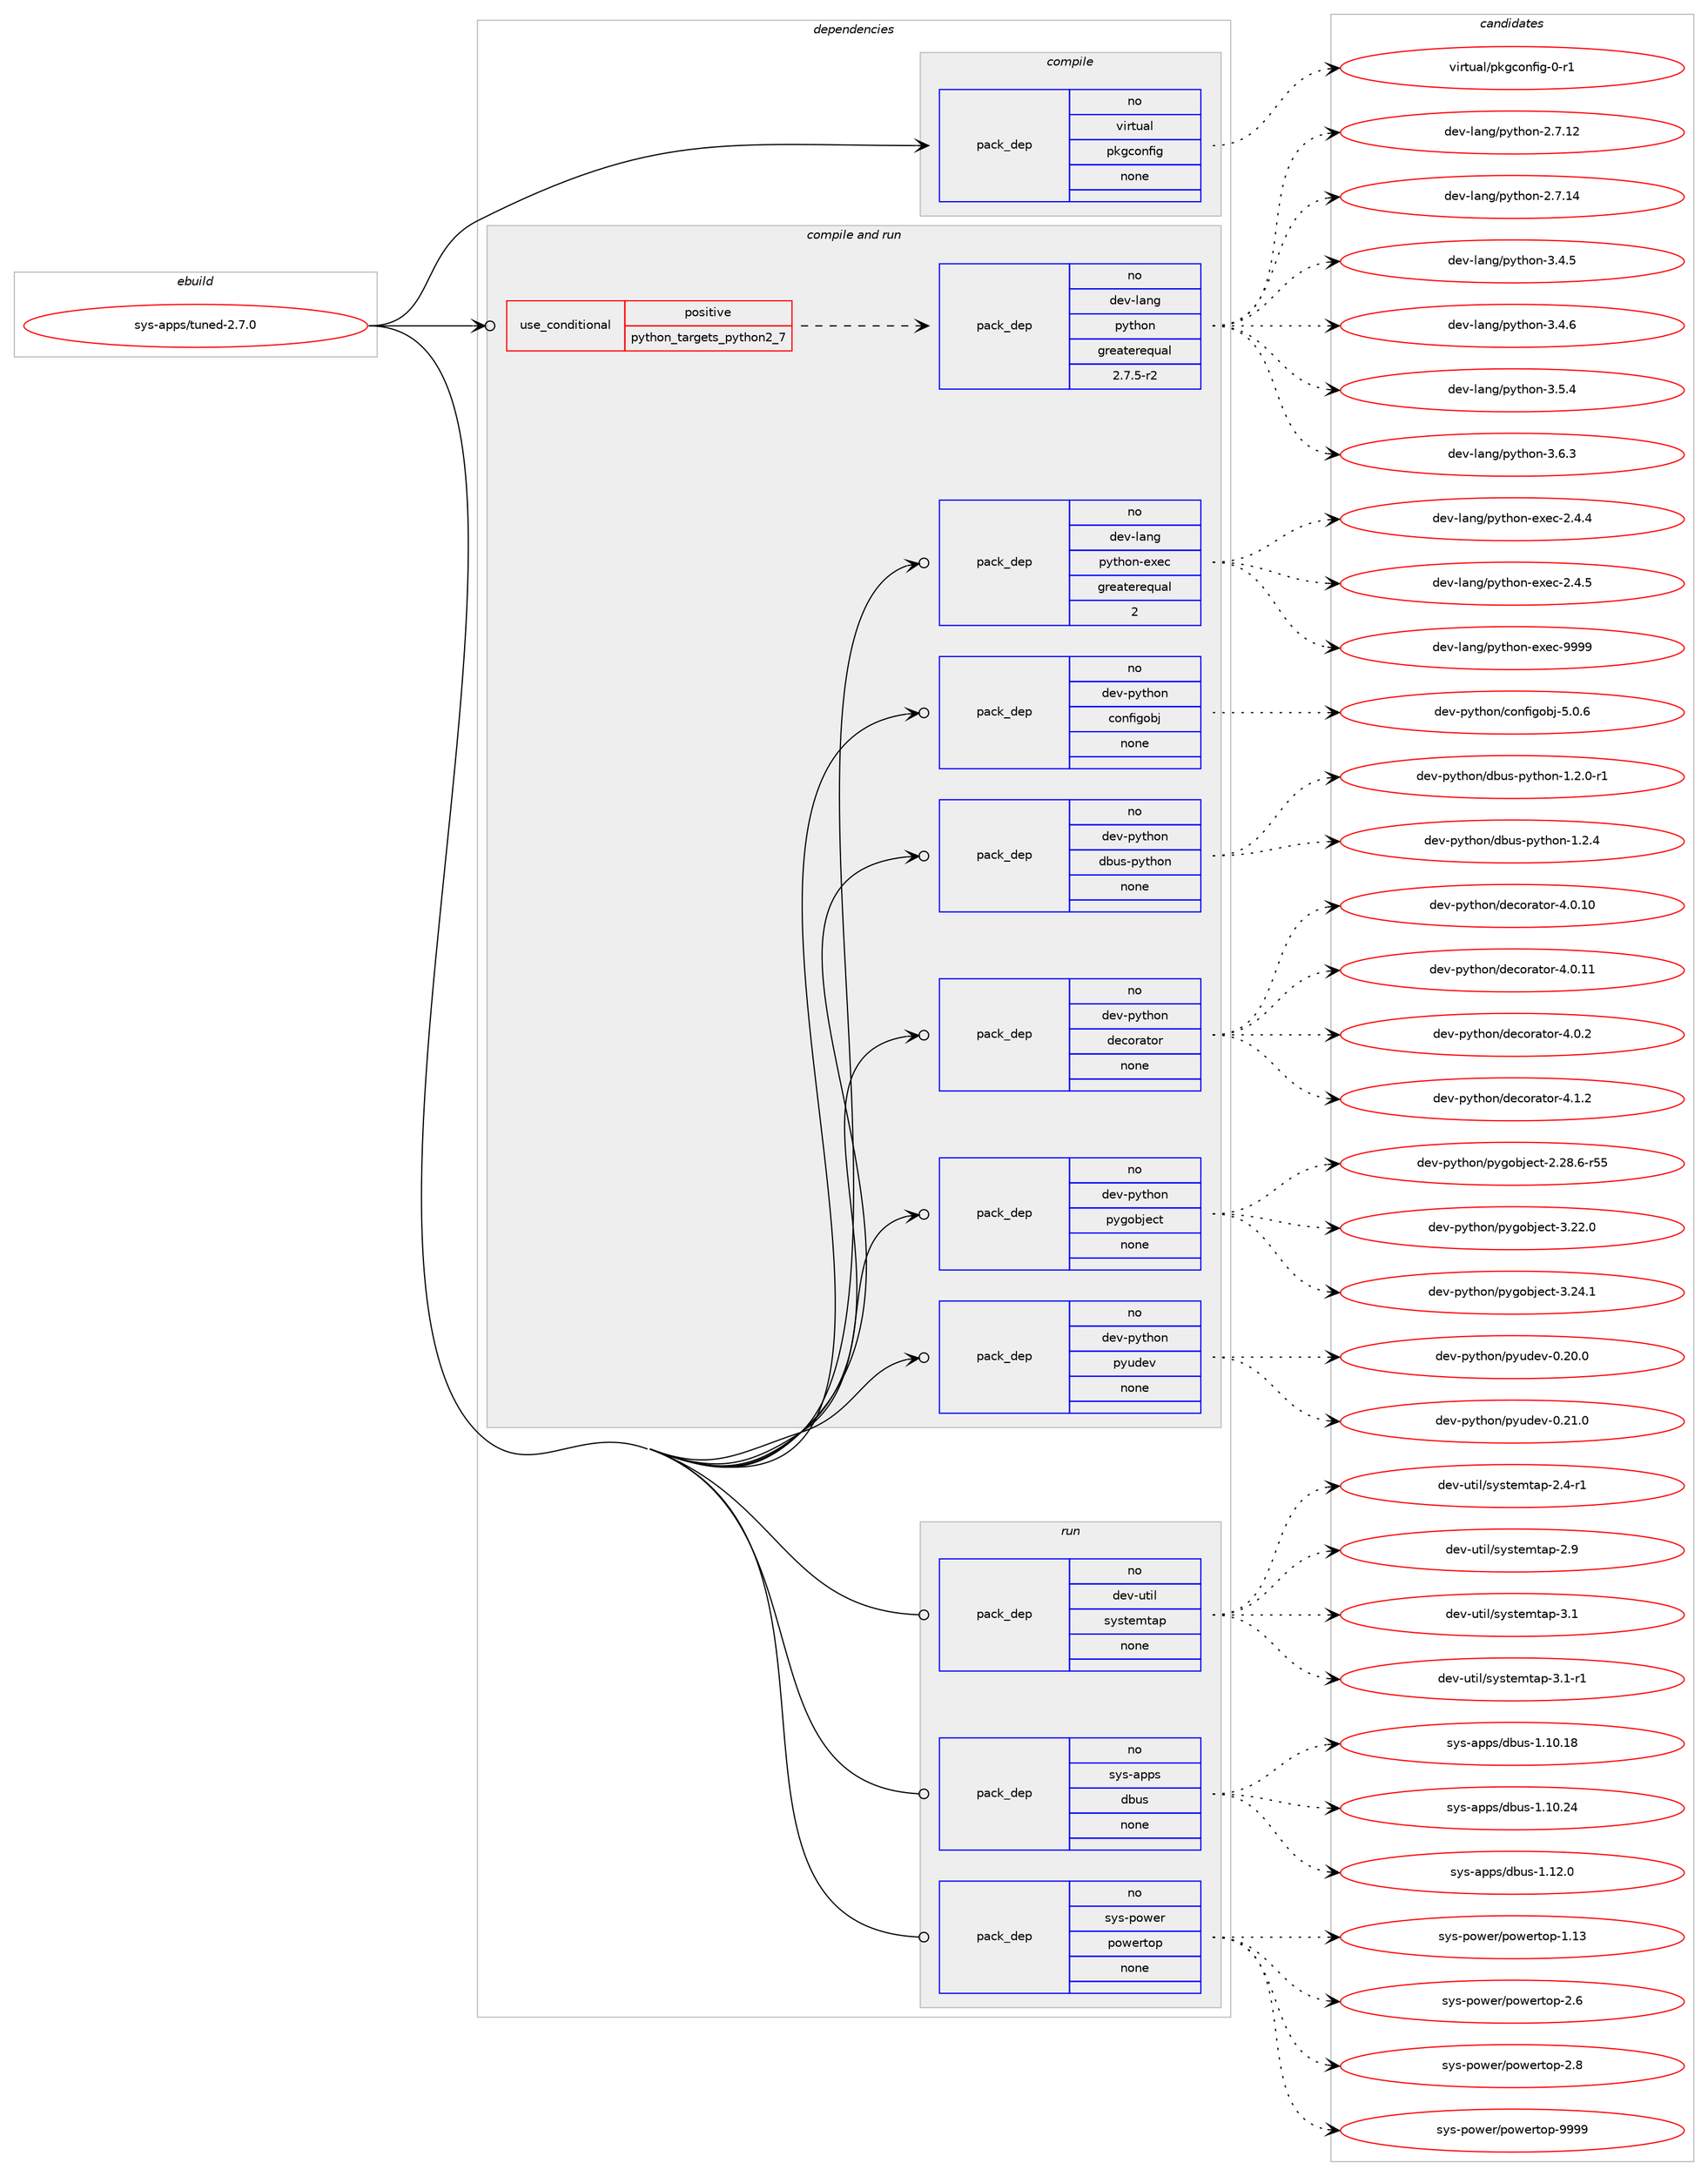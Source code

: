 digraph prolog {

# *************
# Graph options
# *************

newrank=true;
concentrate=true;
compound=true;
graph [rankdir=LR,fontname=Helvetica,fontsize=10,ranksep=1.5];#, ranksep=2.5, nodesep=0.2];
edge  [arrowhead=vee];
node  [fontname=Helvetica,fontsize=10];

# **********
# The ebuild
# **********

subgraph cluster_leftcol {
color=gray;
rank=same;
label=<<i>ebuild</i>>;
id [label="sys-apps/tuned-2.7.0", color=red, width=4, href="../sys-apps/tuned-2.7.0.svg"];
}

# ****************
# The dependencies
# ****************

subgraph cluster_midcol {
color=gray;
label=<<i>dependencies</i>>;
subgraph cluster_compile {
fillcolor="#eeeeee";
style=filled;
label=<<i>compile</i>>;
subgraph pack351041 {
dependency473377 [label=<<TABLE BORDER="0" CELLBORDER="1" CELLSPACING="0" CELLPADDING="4" WIDTH="220"><TR><TD ROWSPAN="6" CELLPADDING="30">pack_dep</TD></TR><TR><TD WIDTH="110">no</TD></TR><TR><TD>virtual</TD></TR><TR><TD>pkgconfig</TD></TR><TR><TD>none</TD></TR><TR><TD></TD></TR></TABLE>>, shape=none, color=blue];
}
id:e -> dependency473377:w [weight=20,style="solid",arrowhead="vee"];
}
subgraph cluster_compileandrun {
fillcolor="#eeeeee";
style=filled;
label=<<i>compile and run</i>>;
subgraph cond114143 {
dependency473378 [label=<<TABLE BORDER="0" CELLBORDER="1" CELLSPACING="0" CELLPADDING="4"><TR><TD ROWSPAN="3" CELLPADDING="10">use_conditional</TD></TR><TR><TD>positive</TD></TR><TR><TD>python_targets_python2_7</TD></TR></TABLE>>, shape=none, color=red];
subgraph pack351042 {
dependency473379 [label=<<TABLE BORDER="0" CELLBORDER="1" CELLSPACING="0" CELLPADDING="4" WIDTH="220"><TR><TD ROWSPAN="6" CELLPADDING="30">pack_dep</TD></TR><TR><TD WIDTH="110">no</TD></TR><TR><TD>dev-lang</TD></TR><TR><TD>python</TD></TR><TR><TD>greaterequal</TD></TR><TR><TD>2.7.5-r2</TD></TR></TABLE>>, shape=none, color=blue];
}
dependency473378:e -> dependency473379:w [weight=20,style="dashed",arrowhead="vee"];
}
id:e -> dependency473378:w [weight=20,style="solid",arrowhead="odotvee"];
subgraph pack351043 {
dependency473380 [label=<<TABLE BORDER="0" CELLBORDER="1" CELLSPACING="0" CELLPADDING="4" WIDTH="220"><TR><TD ROWSPAN="6" CELLPADDING="30">pack_dep</TD></TR><TR><TD WIDTH="110">no</TD></TR><TR><TD>dev-lang</TD></TR><TR><TD>python-exec</TD></TR><TR><TD>greaterequal</TD></TR><TR><TD>2</TD></TR></TABLE>>, shape=none, color=blue];
}
id:e -> dependency473380:w [weight=20,style="solid",arrowhead="odotvee"];
subgraph pack351044 {
dependency473381 [label=<<TABLE BORDER="0" CELLBORDER="1" CELLSPACING="0" CELLPADDING="4" WIDTH="220"><TR><TD ROWSPAN="6" CELLPADDING="30">pack_dep</TD></TR><TR><TD WIDTH="110">no</TD></TR><TR><TD>dev-python</TD></TR><TR><TD>configobj</TD></TR><TR><TD>none</TD></TR><TR><TD></TD></TR></TABLE>>, shape=none, color=blue];
}
id:e -> dependency473381:w [weight=20,style="solid",arrowhead="odotvee"];
subgraph pack351045 {
dependency473382 [label=<<TABLE BORDER="0" CELLBORDER="1" CELLSPACING="0" CELLPADDING="4" WIDTH="220"><TR><TD ROWSPAN="6" CELLPADDING="30">pack_dep</TD></TR><TR><TD WIDTH="110">no</TD></TR><TR><TD>dev-python</TD></TR><TR><TD>dbus-python</TD></TR><TR><TD>none</TD></TR><TR><TD></TD></TR></TABLE>>, shape=none, color=blue];
}
id:e -> dependency473382:w [weight=20,style="solid",arrowhead="odotvee"];
subgraph pack351046 {
dependency473383 [label=<<TABLE BORDER="0" CELLBORDER="1" CELLSPACING="0" CELLPADDING="4" WIDTH="220"><TR><TD ROWSPAN="6" CELLPADDING="30">pack_dep</TD></TR><TR><TD WIDTH="110">no</TD></TR><TR><TD>dev-python</TD></TR><TR><TD>decorator</TD></TR><TR><TD>none</TD></TR><TR><TD></TD></TR></TABLE>>, shape=none, color=blue];
}
id:e -> dependency473383:w [weight=20,style="solid",arrowhead="odotvee"];
subgraph pack351047 {
dependency473384 [label=<<TABLE BORDER="0" CELLBORDER="1" CELLSPACING="0" CELLPADDING="4" WIDTH="220"><TR><TD ROWSPAN="6" CELLPADDING="30">pack_dep</TD></TR><TR><TD WIDTH="110">no</TD></TR><TR><TD>dev-python</TD></TR><TR><TD>pygobject</TD></TR><TR><TD>none</TD></TR><TR><TD></TD></TR></TABLE>>, shape=none, color=blue];
}
id:e -> dependency473384:w [weight=20,style="solid",arrowhead="odotvee"];
subgraph pack351048 {
dependency473385 [label=<<TABLE BORDER="0" CELLBORDER="1" CELLSPACING="0" CELLPADDING="4" WIDTH="220"><TR><TD ROWSPAN="6" CELLPADDING="30">pack_dep</TD></TR><TR><TD WIDTH="110">no</TD></TR><TR><TD>dev-python</TD></TR><TR><TD>pyudev</TD></TR><TR><TD>none</TD></TR><TR><TD></TD></TR></TABLE>>, shape=none, color=blue];
}
id:e -> dependency473385:w [weight=20,style="solid",arrowhead="odotvee"];
}
subgraph cluster_run {
fillcolor="#eeeeee";
style=filled;
label=<<i>run</i>>;
subgraph pack351049 {
dependency473386 [label=<<TABLE BORDER="0" CELLBORDER="1" CELLSPACING="0" CELLPADDING="4" WIDTH="220"><TR><TD ROWSPAN="6" CELLPADDING="30">pack_dep</TD></TR><TR><TD WIDTH="110">no</TD></TR><TR><TD>dev-util</TD></TR><TR><TD>systemtap</TD></TR><TR><TD>none</TD></TR><TR><TD></TD></TR></TABLE>>, shape=none, color=blue];
}
id:e -> dependency473386:w [weight=20,style="solid",arrowhead="odot"];
subgraph pack351050 {
dependency473387 [label=<<TABLE BORDER="0" CELLBORDER="1" CELLSPACING="0" CELLPADDING="4" WIDTH="220"><TR><TD ROWSPAN="6" CELLPADDING="30">pack_dep</TD></TR><TR><TD WIDTH="110">no</TD></TR><TR><TD>sys-apps</TD></TR><TR><TD>dbus</TD></TR><TR><TD>none</TD></TR><TR><TD></TD></TR></TABLE>>, shape=none, color=blue];
}
id:e -> dependency473387:w [weight=20,style="solid",arrowhead="odot"];
subgraph pack351051 {
dependency473388 [label=<<TABLE BORDER="0" CELLBORDER="1" CELLSPACING="0" CELLPADDING="4" WIDTH="220"><TR><TD ROWSPAN="6" CELLPADDING="30">pack_dep</TD></TR><TR><TD WIDTH="110">no</TD></TR><TR><TD>sys-power</TD></TR><TR><TD>powertop</TD></TR><TR><TD>none</TD></TR><TR><TD></TD></TR></TABLE>>, shape=none, color=blue];
}
id:e -> dependency473388:w [weight=20,style="solid",arrowhead="odot"];
}
}

# **************
# The candidates
# **************

subgraph cluster_choices {
rank=same;
color=gray;
label=<<i>candidates</i>>;

subgraph choice351041 {
color=black;
nodesep=1;
choice11810511411611797108471121071039911111010210510345484511449 [label="virtual/pkgconfig-0-r1", color=red, width=4,href="../virtual/pkgconfig-0-r1.svg"];
dependency473377:e -> choice11810511411611797108471121071039911111010210510345484511449:w [style=dotted,weight="100"];
}
subgraph choice351042 {
color=black;
nodesep=1;
choice10010111845108971101034711212111610411111045504655464950 [label="dev-lang/python-2.7.12", color=red, width=4,href="../dev-lang/python-2.7.12.svg"];
choice10010111845108971101034711212111610411111045504655464952 [label="dev-lang/python-2.7.14", color=red, width=4,href="../dev-lang/python-2.7.14.svg"];
choice100101118451089711010347112121116104111110455146524653 [label="dev-lang/python-3.4.5", color=red, width=4,href="../dev-lang/python-3.4.5.svg"];
choice100101118451089711010347112121116104111110455146524654 [label="dev-lang/python-3.4.6", color=red, width=4,href="../dev-lang/python-3.4.6.svg"];
choice100101118451089711010347112121116104111110455146534652 [label="dev-lang/python-3.5.4", color=red, width=4,href="../dev-lang/python-3.5.4.svg"];
choice100101118451089711010347112121116104111110455146544651 [label="dev-lang/python-3.6.3", color=red, width=4,href="../dev-lang/python-3.6.3.svg"];
dependency473379:e -> choice10010111845108971101034711212111610411111045504655464950:w [style=dotted,weight="100"];
dependency473379:e -> choice10010111845108971101034711212111610411111045504655464952:w [style=dotted,weight="100"];
dependency473379:e -> choice100101118451089711010347112121116104111110455146524653:w [style=dotted,weight="100"];
dependency473379:e -> choice100101118451089711010347112121116104111110455146524654:w [style=dotted,weight="100"];
dependency473379:e -> choice100101118451089711010347112121116104111110455146534652:w [style=dotted,weight="100"];
dependency473379:e -> choice100101118451089711010347112121116104111110455146544651:w [style=dotted,weight="100"];
}
subgraph choice351043 {
color=black;
nodesep=1;
choice1001011184510897110103471121211161041111104510112010199455046524652 [label="dev-lang/python-exec-2.4.4", color=red, width=4,href="../dev-lang/python-exec-2.4.4.svg"];
choice1001011184510897110103471121211161041111104510112010199455046524653 [label="dev-lang/python-exec-2.4.5", color=red, width=4,href="../dev-lang/python-exec-2.4.5.svg"];
choice10010111845108971101034711212111610411111045101120101994557575757 [label="dev-lang/python-exec-9999", color=red, width=4,href="../dev-lang/python-exec-9999.svg"];
dependency473380:e -> choice1001011184510897110103471121211161041111104510112010199455046524652:w [style=dotted,weight="100"];
dependency473380:e -> choice1001011184510897110103471121211161041111104510112010199455046524653:w [style=dotted,weight="100"];
dependency473380:e -> choice10010111845108971101034711212111610411111045101120101994557575757:w [style=dotted,weight="100"];
}
subgraph choice351044 {
color=black;
nodesep=1;
choice10010111845112121116104111110479911111010210510311198106455346484654 [label="dev-python/configobj-5.0.6", color=red, width=4,href="../dev-python/configobj-5.0.6.svg"];
dependency473381:e -> choice10010111845112121116104111110479911111010210510311198106455346484654:w [style=dotted,weight="100"];
}
subgraph choice351045 {
color=black;
nodesep=1;
choice100101118451121211161041111104710098117115451121211161041111104549465046484511449 [label="dev-python/dbus-python-1.2.0-r1", color=red, width=4,href="../dev-python/dbus-python-1.2.0-r1.svg"];
choice10010111845112121116104111110471009811711545112121116104111110454946504652 [label="dev-python/dbus-python-1.2.4", color=red, width=4,href="../dev-python/dbus-python-1.2.4.svg"];
dependency473382:e -> choice100101118451121211161041111104710098117115451121211161041111104549465046484511449:w [style=dotted,weight="100"];
dependency473382:e -> choice10010111845112121116104111110471009811711545112121116104111110454946504652:w [style=dotted,weight="100"];
}
subgraph choice351046 {
color=black;
nodesep=1;
choice1001011184511212111610411111047100101991111149711611111445524648464948 [label="dev-python/decorator-4.0.10", color=red, width=4,href="../dev-python/decorator-4.0.10.svg"];
choice1001011184511212111610411111047100101991111149711611111445524648464949 [label="dev-python/decorator-4.0.11", color=red, width=4,href="../dev-python/decorator-4.0.11.svg"];
choice10010111845112121116104111110471001019911111497116111114455246484650 [label="dev-python/decorator-4.0.2", color=red, width=4,href="../dev-python/decorator-4.0.2.svg"];
choice10010111845112121116104111110471001019911111497116111114455246494650 [label="dev-python/decorator-4.1.2", color=red, width=4,href="../dev-python/decorator-4.1.2.svg"];
dependency473383:e -> choice1001011184511212111610411111047100101991111149711611111445524648464948:w [style=dotted,weight="100"];
dependency473383:e -> choice1001011184511212111610411111047100101991111149711611111445524648464949:w [style=dotted,weight="100"];
dependency473383:e -> choice10010111845112121116104111110471001019911111497116111114455246484650:w [style=dotted,weight="100"];
dependency473383:e -> choice10010111845112121116104111110471001019911111497116111114455246494650:w [style=dotted,weight="100"];
}
subgraph choice351047 {
color=black;
nodesep=1;
choice1001011184511212111610411111047112121103111981061019911645504650564654451145353 [label="dev-python/pygobject-2.28.6-r55", color=red, width=4,href="../dev-python/pygobject-2.28.6-r55.svg"];
choice1001011184511212111610411111047112121103111981061019911645514650504648 [label="dev-python/pygobject-3.22.0", color=red, width=4,href="../dev-python/pygobject-3.22.0.svg"];
choice1001011184511212111610411111047112121103111981061019911645514650524649 [label="dev-python/pygobject-3.24.1", color=red, width=4,href="../dev-python/pygobject-3.24.1.svg"];
dependency473384:e -> choice1001011184511212111610411111047112121103111981061019911645504650564654451145353:w [style=dotted,weight="100"];
dependency473384:e -> choice1001011184511212111610411111047112121103111981061019911645514650504648:w [style=dotted,weight="100"];
dependency473384:e -> choice1001011184511212111610411111047112121103111981061019911645514650524649:w [style=dotted,weight="100"];
}
subgraph choice351048 {
color=black;
nodesep=1;
choice100101118451121211161041111104711212111710010111845484650484648 [label="dev-python/pyudev-0.20.0", color=red, width=4,href="../dev-python/pyudev-0.20.0.svg"];
choice100101118451121211161041111104711212111710010111845484650494648 [label="dev-python/pyudev-0.21.0", color=red, width=4,href="../dev-python/pyudev-0.21.0.svg"];
dependency473385:e -> choice100101118451121211161041111104711212111710010111845484650484648:w [style=dotted,weight="100"];
dependency473385:e -> choice100101118451121211161041111104711212111710010111845484650494648:w [style=dotted,weight="100"];
}
subgraph choice351049 {
color=black;
nodesep=1;
choice100101118451171161051084711512111511610110911697112455046524511449 [label="dev-util/systemtap-2.4-r1", color=red, width=4,href="../dev-util/systemtap-2.4-r1.svg"];
choice10010111845117116105108471151211151161011091169711245504657 [label="dev-util/systemtap-2.9", color=red, width=4,href="../dev-util/systemtap-2.9.svg"];
choice10010111845117116105108471151211151161011091169711245514649 [label="dev-util/systemtap-3.1", color=red, width=4,href="../dev-util/systemtap-3.1.svg"];
choice100101118451171161051084711512111511610110911697112455146494511449 [label="dev-util/systemtap-3.1-r1", color=red, width=4,href="../dev-util/systemtap-3.1-r1.svg"];
dependency473386:e -> choice100101118451171161051084711512111511610110911697112455046524511449:w [style=dotted,weight="100"];
dependency473386:e -> choice10010111845117116105108471151211151161011091169711245504657:w [style=dotted,weight="100"];
dependency473386:e -> choice10010111845117116105108471151211151161011091169711245514649:w [style=dotted,weight="100"];
dependency473386:e -> choice100101118451171161051084711512111511610110911697112455146494511449:w [style=dotted,weight="100"];
}
subgraph choice351050 {
color=black;
nodesep=1;
choice115121115459711211211547100981171154549464948464956 [label="sys-apps/dbus-1.10.18", color=red, width=4,href="../sys-apps/dbus-1.10.18.svg"];
choice115121115459711211211547100981171154549464948465052 [label="sys-apps/dbus-1.10.24", color=red, width=4,href="../sys-apps/dbus-1.10.24.svg"];
choice1151211154597112112115471009811711545494649504648 [label="sys-apps/dbus-1.12.0", color=red, width=4,href="../sys-apps/dbus-1.12.0.svg"];
dependency473387:e -> choice115121115459711211211547100981171154549464948464956:w [style=dotted,weight="100"];
dependency473387:e -> choice115121115459711211211547100981171154549464948465052:w [style=dotted,weight="100"];
dependency473387:e -> choice1151211154597112112115471009811711545494649504648:w [style=dotted,weight="100"];
}
subgraph choice351051 {
color=black;
nodesep=1;
choice11512111545112111119101114471121111191011141161111124549464951 [label="sys-power/powertop-1.13", color=red, width=4,href="../sys-power/powertop-1.13.svg"];
choice115121115451121111191011144711211111910111411611111245504654 [label="sys-power/powertop-2.6", color=red, width=4,href="../sys-power/powertop-2.6.svg"];
choice115121115451121111191011144711211111910111411611111245504656 [label="sys-power/powertop-2.8", color=red, width=4,href="../sys-power/powertop-2.8.svg"];
choice11512111545112111119101114471121111191011141161111124557575757 [label="sys-power/powertop-9999", color=red, width=4,href="../sys-power/powertop-9999.svg"];
dependency473388:e -> choice11512111545112111119101114471121111191011141161111124549464951:w [style=dotted,weight="100"];
dependency473388:e -> choice115121115451121111191011144711211111910111411611111245504654:w [style=dotted,weight="100"];
dependency473388:e -> choice115121115451121111191011144711211111910111411611111245504656:w [style=dotted,weight="100"];
dependency473388:e -> choice11512111545112111119101114471121111191011141161111124557575757:w [style=dotted,weight="100"];
}
}

}
